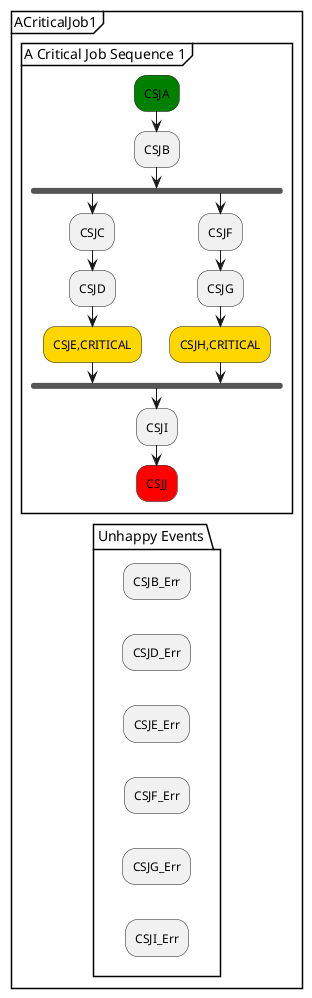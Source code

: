 @startuml
partition "ACriticalJob1" {
    group "A Critical Job Sequence 1"
        #green:CSJA;
        :CSJB;
        fork
            :CSJC;
            :CSJD;
            #gold:CSJE,CRITICAL;
        fork again
            :CSJF;
            :CSJG;
            #gold:CSJH,CRITICAL;
        end fork
        :CSJI;
        #red:CSJJ;
        detach
    end group
    package "Unhappy Events" {
      :CSJB_Err;
      kill
      :CSJD_Err;
      kill
      :CSJE_Err;
      kill
      :CSJF_Err;
      kill
      :CSJG_Err;
      kill
      :CSJI_Err;
      kill    
    }
}
@enduml